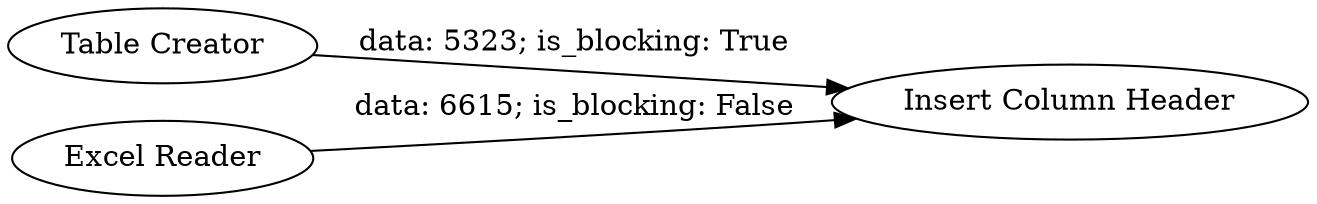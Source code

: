 digraph {
	"8538217593812628566_177" [label="Insert Column Header"]
	"8538217593812628566_179" [label="Table Creator"]
	"8538217593812628566_1" [label="Excel Reader"]
	"8538217593812628566_1" -> "8538217593812628566_177" [label="data: 6615; is_blocking: False"]
	"8538217593812628566_179" -> "8538217593812628566_177" [label="data: 5323; is_blocking: True"]
	rankdir=LR
}

